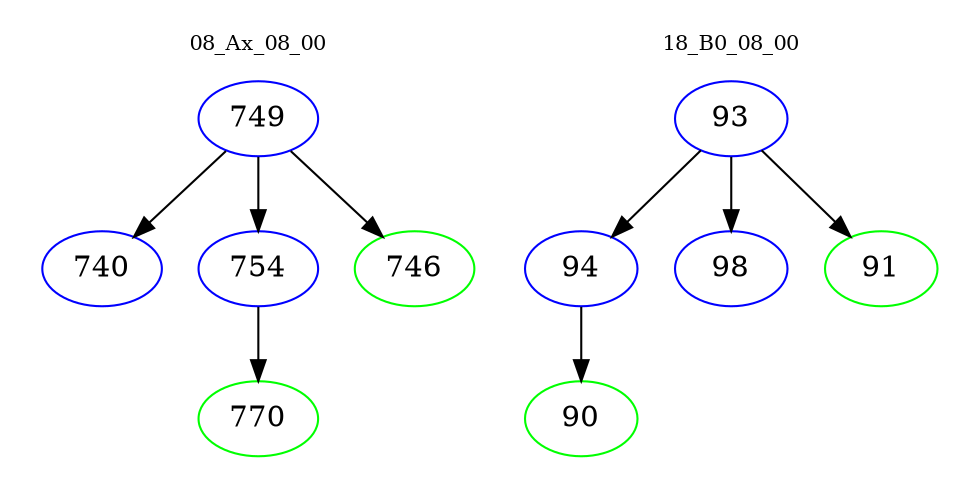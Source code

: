 digraph{
subgraph cluster_0 {
color = white
label = "08_Ax_08_00";
fontsize=10;
T0_749 [label="749", color="blue"]
T0_749 -> T0_740 [color="black"]
T0_740 [label="740", color="blue"]
T0_749 -> T0_754 [color="black"]
T0_754 [label="754", color="blue"]
T0_754 -> T0_770 [color="black"]
T0_770 [label="770", color="green"]
T0_749 -> T0_746 [color="black"]
T0_746 [label="746", color="green"]
}
subgraph cluster_1 {
color = white
label = "18_B0_08_00";
fontsize=10;
T1_93 [label="93", color="blue"]
T1_93 -> T1_94 [color="black"]
T1_94 [label="94", color="blue"]
T1_94 -> T1_90 [color="black"]
T1_90 [label="90", color="green"]
T1_93 -> T1_98 [color="black"]
T1_98 [label="98", color="blue"]
T1_93 -> T1_91 [color="black"]
T1_91 [label="91", color="green"]
}
}
